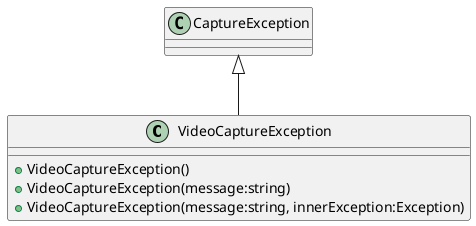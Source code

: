 @startuml
class VideoCaptureException {
    + VideoCaptureException()
    + VideoCaptureException(message:string)
    + VideoCaptureException(message:string, innerException:Exception)
}
CaptureException <|-- VideoCaptureException
@enduml
